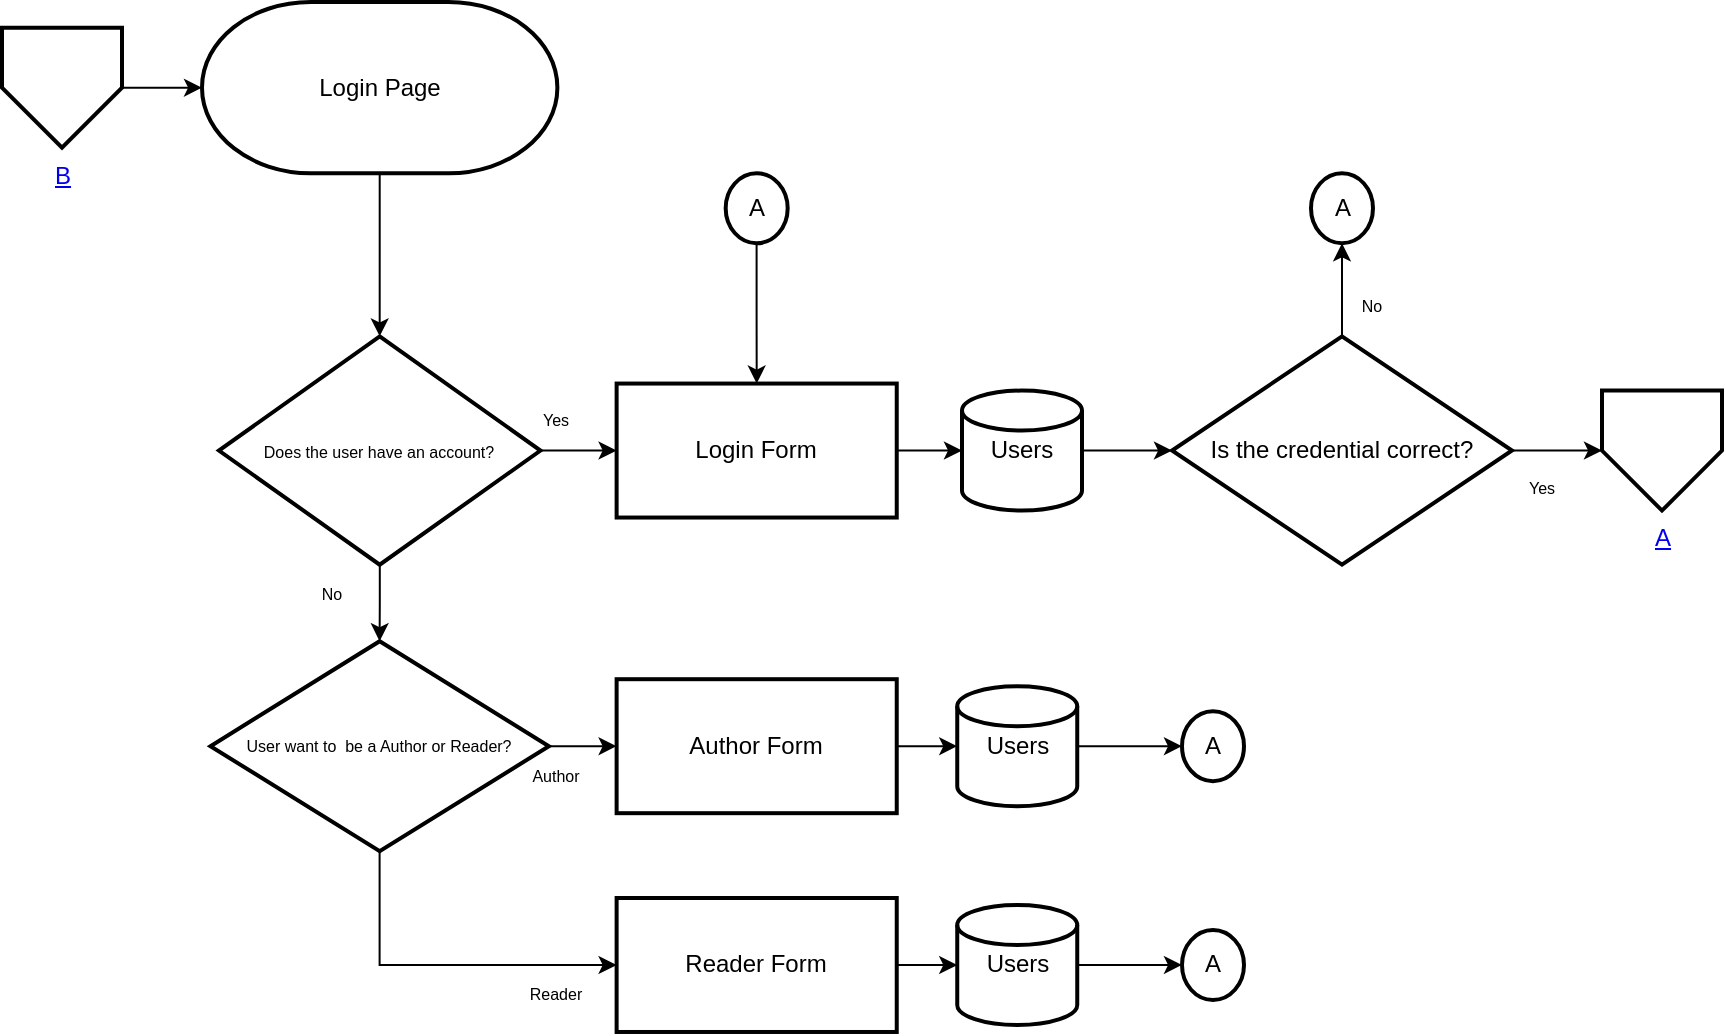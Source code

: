 <mxfile version="24.7.5" pages="4">
  <diagram name="Login Page" id="IQn6E6VwJ3_MwkaCUBP-">
    <mxGraphModel dx="873" dy="1041" grid="1" gridSize="35" guides="1" tooltips="1" connect="1" arrows="1" fold="1" page="1" pageScale="1" pageWidth="1169" pageHeight="827" background="#ffffff" math="0" shadow="0">
      <root>
        <mxCell id="0" />
        <mxCell id="1" parent="0" />
        <mxCell id="KtXauQGQhGusqzx7ve6f-242" style="edgeStyle=orthogonalEdgeStyle;rounded=0;orthogonalLoop=1;jettySize=auto;html=1;entryX=0.5;entryY=0;entryDx=0;entryDy=0;entryPerimeter=0;labelBackgroundColor=none;fontColor=default;" parent="1" source="KtXauQGQhGusqzx7ve6f-230" target="KtXauQGQhGusqzx7ve6f-235" edge="1">
          <mxGeometry relative="1" as="geometry">
            <mxPoint x="293.846" y="384.35" as="targetPoint" />
          </mxGeometry>
        </mxCell>
        <mxCell id="KtXauQGQhGusqzx7ve6f-230" value="Login Page" style="strokeWidth=2;html=1;shape=mxgraph.flowchart.terminator;whiteSpace=wrap;rounded=0;labelBackgroundColor=none;" parent="1" vertex="1">
          <mxGeometry x="205" y="156" width="177.692" height="85.631" as="geometry" />
        </mxCell>
        <mxCell id="KtXauQGQhGusqzx7ve6f-240" value="" style="edgeStyle=orthogonalEdgeStyle;rounded=0;orthogonalLoop=1;jettySize=auto;html=1;entryX=0;entryY=0.5;entryDx=0;entryDy=0;labelBackgroundColor=none;fontColor=default;" parent="1" source="KtXauQGQhGusqzx7ve6f-235" target="KtXauQGQhGusqzx7ve6f-272" edge="1">
          <mxGeometry relative="1" as="geometry">
            <mxPoint x="412.308" y="380.272" as="targetPoint" />
          </mxGeometry>
        </mxCell>
        <mxCell id="KtXauQGQhGusqzx7ve6f-266" value="" style="edgeStyle=orthogonalEdgeStyle;rounded=0;orthogonalLoop=1;jettySize=auto;html=1;labelBackgroundColor=none;fontColor=default;" parent="1" source="KtXauQGQhGusqzx7ve6f-235" target="KtXauQGQhGusqzx7ve6f-265" edge="1">
          <mxGeometry relative="1" as="geometry" />
        </mxCell>
        <mxCell id="KtXauQGQhGusqzx7ve6f-235" value="&lt;font style=&quot;font-size: 8px;&quot;&gt;Does the user have an account?&lt;/font&gt;" style="strokeWidth=2;html=1;shape=mxgraph.flowchart.decision;whiteSpace=wrap;align=center;fontSize=10;rounded=0;labelBackgroundColor=none;" parent="1" vertex="1">
          <mxGeometry x="213.46" y="323.18" width="160.77" height="114.17" as="geometry" />
        </mxCell>
        <mxCell id="KtXauQGQhGusqzx7ve6f-256" value="" style="edgeStyle=orthogonalEdgeStyle;rounded=0;orthogonalLoop=1;jettySize=auto;html=1;labelBackgroundColor=none;fontColor=default;" parent="1" source="KtXauQGQhGusqzx7ve6f-239" target="KtXauQGQhGusqzx7ve6f-259" edge="1">
          <mxGeometry relative="1" as="geometry">
            <mxPoint x="579.959" y="528.107" as="targetPoint" />
          </mxGeometry>
        </mxCell>
        <mxCell id="KtXauQGQhGusqzx7ve6f-239" value="Author Form" style="rounded=0;whiteSpace=wrap;html=1;absoluteArcSize=1;arcSize=14;strokeWidth=2;labelBackgroundColor=none;" parent="1" vertex="1">
          <mxGeometry x="412.31" y="494.598" width="140.061" height="66.99" as="geometry" />
        </mxCell>
        <mxCell id="KtXauQGQhGusqzx7ve6f-274" value="" style="edgeStyle=orthogonalEdgeStyle;rounded=0;orthogonalLoop=1;jettySize=auto;html=1;labelBackgroundColor=none;fontColor=default;" parent="1" source="KtXauQGQhGusqzx7ve6f-259" target="KtXauQGQhGusqzx7ve6f-263" edge="1">
          <mxGeometry relative="1" as="geometry" />
        </mxCell>
        <mxCell id="KtXauQGQhGusqzx7ve6f-259" value="Users" style="strokeWidth=2;html=1;shape=mxgraph.flowchart.database;whiteSpace=wrap;rounded=0;labelBackgroundColor=none;" parent="1" vertex="1">
          <mxGeometry x="582.62" y="498.09" width="60" height="60" as="geometry" />
        </mxCell>
        <mxCell id="KtXauQGQhGusqzx7ve6f-263" value="A" style="strokeWidth=2;html=1;shape=mxgraph.flowchart.start_2;whiteSpace=wrap;rounded=0;labelBackgroundColor=none;" parent="1" vertex="1">
          <mxGeometry x="695" y="510.59" width="31" height="35" as="geometry" />
        </mxCell>
        <mxCell id="KtXauQGQhGusqzx7ve6f-267" value="" style="edgeStyle=orthogonalEdgeStyle;rounded=0;orthogonalLoop=1;jettySize=auto;html=1;labelBackgroundColor=none;fontColor=default;" parent="1" source="KtXauQGQhGusqzx7ve6f-265" target="KtXauQGQhGusqzx7ve6f-239" edge="1">
          <mxGeometry relative="1" as="geometry" />
        </mxCell>
        <mxCell id="KtXauQGQhGusqzx7ve6f-269" style="edgeStyle=orthogonalEdgeStyle;rounded=0;orthogonalLoop=1;jettySize=auto;html=1;entryX=0;entryY=0.5;entryDx=0;entryDy=0;labelBackgroundColor=none;fontColor=default;" parent="1" source="KtXauQGQhGusqzx7ve6f-265" target="KtXauQGQhGusqzx7ve6f-268" edge="1">
          <mxGeometry relative="1" as="geometry">
            <Array as="points">
              <mxPoint x="294" y="637" />
            </Array>
          </mxGeometry>
        </mxCell>
        <mxCell id="KtXauQGQhGusqzx7ve6f-265" value="User want to&amp;nbsp; be a Author or Reader?" style="strokeWidth=2;html=1;shape=mxgraph.flowchart.decision;whiteSpace=wrap;align=center;fontSize=8;horizontal=1;verticalAlign=middle;rounded=0;labelBackgroundColor=none;" parent="1" vertex="1">
          <mxGeometry x="209.23" y="475.59" width="169.23" height="105" as="geometry" />
        </mxCell>
        <mxCell id="KtXauQGQhGusqzx7ve6f-271" value="" style="edgeStyle=orthogonalEdgeStyle;rounded=0;orthogonalLoop=1;jettySize=auto;html=1;labelBackgroundColor=none;fontColor=default;" parent="1" source="KtXauQGQhGusqzx7ve6f-268" target="KtXauQGQhGusqzx7ve6f-270" edge="1">
          <mxGeometry relative="1" as="geometry" />
        </mxCell>
        <mxCell id="KtXauQGQhGusqzx7ve6f-268" value="Reader Form" style="rounded=0;whiteSpace=wrap;html=1;absoluteArcSize=1;arcSize=14;strokeWidth=2;labelBackgroundColor=none;" parent="1" vertex="1">
          <mxGeometry x="412.31" y="603.998" width="140.061" height="66.99" as="geometry" />
        </mxCell>
        <mxCell id="KtXauQGQhGusqzx7ve6f-275" value="" style="edgeStyle=orthogonalEdgeStyle;rounded=0;orthogonalLoop=1;jettySize=auto;html=1;labelBackgroundColor=none;fontColor=default;" parent="1" source="KtXauQGQhGusqzx7ve6f-270" target="KtXauQGQhGusqzx7ve6f-273" edge="1">
          <mxGeometry relative="1" as="geometry" />
        </mxCell>
        <mxCell id="KtXauQGQhGusqzx7ve6f-270" value="Users" style="strokeWidth=2;html=1;shape=mxgraph.flowchart.database;whiteSpace=wrap;rounded=0;labelBackgroundColor=none;" parent="1" vertex="1">
          <mxGeometry x="582.62" y="607.49" width="60" height="60" as="geometry" />
        </mxCell>
        <mxCell id="q3plZngy9iw-1TfEcPt4-3" value="" style="edgeStyle=orthogonalEdgeStyle;rounded=0;orthogonalLoop=1;jettySize=auto;html=1;entryX=0;entryY=0.5;entryDx=0;entryDy=0;entryPerimeter=0;" parent="1" source="KtXauQGQhGusqzx7ve6f-272" target="q3plZngy9iw-1TfEcPt4-6" edge="1">
          <mxGeometry relative="1" as="geometry" />
        </mxCell>
        <mxCell id="KtXauQGQhGusqzx7ve6f-272" value="Login Form" style="rounded=0;whiteSpace=wrap;html=1;absoluteArcSize=1;arcSize=14;strokeWidth=2;labelBackgroundColor=none;" parent="1" vertex="1">
          <mxGeometry x="412.31" y="346.778" width="140.061" height="66.99" as="geometry" />
        </mxCell>
        <mxCell id="KtXauQGQhGusqzx7ve6f-273" value="A" style="strokeWidth=2;html=1;shape=mxgraph.flowchart.start_2;whiteSpace=wrap;rounded=0;labelBackgroundColor=none;" parent="1" vertex="1">
          <mxGeometry x="695" y="619.99" width="31" height="35" as="geometry" />
        </mxCell>
        <mxCell id="KtXauQGQhGusqzx7ve6f-277" value="" style="edgeStyle=orthogonalEdgeStyle;rounded=0;orthogonalLoop=1;jettySize=auto;html=1;labelBackgroundColor=none;fontColor=default;" parent="1" source="KtXauQGQhGusqzx7ve6f-276" target="KtXauQGQhGusqzx7ve6f-272" edge="1">
          <mxGeometry relative="1" as="geometry" />
        </mxCell>
        <mxCell id="KtXauQGQhGusqzx7ve6f-276" value="A" style="strokeWidth=2;html=1;shape=mxgraph.flowchart.start_2;whiteSpace=wrap;rounded=0;labelBackgroundColor=none;" parent="1" vertex="1">
          <mxGeometry x="466.84" y="241.63" width="31" height="35" as="geometry" />
        </mxCell>
        <mxCell id="KtXauQGQhGusqzx7ve6f-278" value="&lt;a href=&quot;data:page/id,NMGtGAgAI5YezFN_Et-A&quot;&gt;A&lt;/a&gt;" style="verticalLabelPosition=bottom;verticalAlign=top;html=1;shape=offPageConnector;rounded=0;size=0.5;strokeWidth=2;labelBackgroundColor=none;" parent="1" vertex="1">
          <mxGeometry x="905" y="350.27" width="60" height="60" as="geometry" />
        </mxCell>
        <mxCell id="q3plZngy9iw-1TfEcPt4-10" value="" style="edgeStyle=orthogonalEdgeStyle;rounded=0;orthogonalLoop=1;jettySize=auto;html=1;" parent="1" source="q3plZngy9iw-1TfEcPt4-2" target="KtXauQGQhGusqzx7ve6f-278" edge="1">
          <mxGeometry relative="1" as="geometry" />
        </mxCell>
        <mxCell id="q3plZngy9iw-1TfEcPt4-12" value="" style="edgeStyle=orthogonalEdgeStyle;rounded=0;orthogonalLoop=1;jettySize=auto;html=1;" parent="1" source="q3plZngy9iw-1TfEcPt4-2" target="q3plZngy9iw-1TfEcPt4-11" edge="1">
          <mxGeometry relative="1" as="geometry" />
        </mxCell>
        <mxCell id="q3plZngy9iw-1TfEcPt4-2" value="&lt;span style=&quot;font-size: 12px;&quot;&gt;Is the credential correct?&lt;/span&gt;" style="strokeWidth=2;html=1;shape=mxgraph.flowchart.decision;whiteSpace=wrap;align=center;fontSize=10;rounded=0;labelBackgroundColor=none;" parent="1" vertex="1">
          <mxGeometry x="690" y="323.18" width="170" height="114.17" as="geometry" />
        </mxCell>
        <mxCell id="q3plZngy9iw-1TfEcPt4-4" value="Author" style="text;html=1;align=center;verticalAlign=middle;whiteSpace=wrap;rounded=0;fontSize=8;" parent="1" vertex="1">
          <mxGeometry x="352.31" y="528.09" width="60" height="30" as="geometry" />
        </mxCell>
        <mxCell id="q3plZngy9iw-1TfEcPt4-5" value="Reader" style="text;html=1;align=center;verticalAlign=middle;whiteSpace=wrap;rounded=0;fontSize=8;" parent="1" vertex="1">
          <mxGeometry x="352.31" y="637.49" width="60" height="30" as="geometry" />
        </mxCell>
        <mxCell id="q3plZngy9iw-1TfEcPt4-7" value="" style="edgeStyle=orthogonalEdgeStyle;rounded=0;orthogonalLoop=1;jettySize=auto;html=1;" parent="1" source="q3plZngy9iw-1TfEcPt4-6" target="q3plZngy9iw-1TfEcPt4-2" edge="1">
          <mxGeometry relative="1" as="geometry" />
        </mxCell>
        <mxCell id="q3plZngy9iw-1TfEcPt4-6" value="Users" style="strokeWidth=2;html=1;shape=mxgraph.flowchart.database;whiteSpace=wrap;rounded=0;labelBackgroundColor=none;" parent="1" vertex="1">
          <mxGeometry x="585.0" y="350.27" width="60" height="60" as="geometry" />
        </mxCell>
        <mxCell id="q3plZngy9iw-1TfEcPt4-8" value="Yes" style="text;html=1;align=center;verticalAlign=middle;whiteSpace=wrap;rounded=0;fontSize=8;" parent="1" vertex="1">
          <mxGeometry x="352.31" y="350.27" width="60" height="30" as="geometry" />
        </mxCell>
        <mxCell id="q3plZngy9iw-1TfEcPt4-9" value="No" style="text;html=1;align=center;verticalAlign=middle;whiteSpace=wrap;rounded=0;fontSize=8;" parent="1" vertex="1">
          <mxGeometry x="240" y="437.35" width="60" height="30" as="geometry" />
        </mxCell>
        <mxCell id="q3plZngy9iw-1TfEcPt4-11" value="A" style="strokeWidth=2;html=1;shape=mxgraph.flowchart.start_2;whiteSpace=wrap;rounded=0;labelBackgroundColor=none;" parent="1" vertex="1">
          <mxGeometry x="759.5" y="241.63" width="31" height="35" as="geometry" />
        </mxCell>
        <mxCell id="q3plZngy9iw-1TfEcPt4-14" value="Yes" style="text;html=1;align=center;verticalAlign=middle;whiteSpace=wrap;rounded=0;fontSize=8;" parent="1" vertex="1">
          <mxGeometry x="845" y="383.77" width="60" height="30" as="geometry" />
        </mxCell>
        <mxCell id="q3plZngy9iw-1TfEcPt4-15" value="No" style="text;html=1;align=center;verticalAlign=middle;whiteSpace=wrap;rounded=0;fontSize=8;" parent="1" vertex="1">
          <mxGeometry x="759.5" y="293.18" width="60" height="30" as="geometry" />
        </mxCell>
        <mxCell id="-SW1mDCzVdoszwQWZsZW-2" value="" style="edgeStyle=orthogonalEdgeStyle;rounded=0;orthogonalLoop=1;jettySize=auto;html=1;" edge="1" parent="1" source="-SW1mDCzVdoszwQWZsZW-1" target="KtXauQGQhGusqzx7ve6f-230">
          <mxGeometry relative="1" as="geometry" />
        </mxCell>
        <UserObject label="&lt;a href=&quot;data:page/id,IQn6E6VwJ3_MwkaCUBP-&quot;&gt;B&lt;/a&gt;" link="data:page/id,NMGtGAgAI5YezFN_Et-A" id="-SW1mDCzVdoszwQWZsZW-1">
          <mxCell style="verticalLabelPosition=bottom;verticalAlign=top;html=1;shape=offPageConnector;rounded=0;size=0.5;strokeWidth=2;labelBackgroundColor=none;" vertex="1" parent="1">
            <mxGeometry x="105" y="168.82" width="60" height="60" as="geometry" />
          </mxCell>
        </UserObject>
      </root>
    </mxGraphModel>
  </diagram>
  <diagram id="NMGtGAgAI5YezFN_Et-A" name="Home Page">
    <mxGraphModel dx="-110" dy="634" grid="1" gridSize="35" guides="1" tooltips="1" connect="1" arrows="1" fold="1" page="1" pageScale="1" pageWidth="850" pageHeight="1100" math="0" shadow="0">
      <root>
        <mxCell id="0" />
        <mxCell id="1" parent="0" />
        <mxCell id="C9dFO_nc5ZKZ-b06XRvJ-1" value="" style="edgeStyle=orthogonalEdgeStyle;rounded=0;orthogonalLoop=1;jettySize=auto;html=1;" parent="1" source="A29dvW_lfm74L5RQKfei-1" target="A29dvW_lfm74L5RQKfei-3" edge="1">
          <mxGeometry relative="1" as="geometry" />
        </mxCell>
        <UserObject label="&lt;a href=&quot;data:page/id,NMGtGAgAI5YezFN_Et-A&quot;&gt;A&lt;/a&gt;" id="A29dvW_lfm74L5RQKfei-1">
          <mxCell style="verticalLabelPosition=bottom;verticalAlign=top;html=1;shape=offPageConnector;rounded=0;size=0.5;strokeWidth=2;labelBackgroundColor=none;" parent="1" vertex="1">
            <mxGeometry x="918" y="157.5" width="60" height="60" as="geometry" />
          </mxCell>
        </UserObject>
        <mxCell id="p4S61fxYs6TwxY1yjkBl-2" value="" style="edgeStyle=orthogonalEdgeStyle;rounded=0;orthogonalLoop=1;jettySize=auto;html=1;jumpStyle=gap;entryX=0;entryY=0.5;entryDx=0;entryDy=0;entryPerimeter=0;" parent="1" source="A29dvW_lfm74L5RQKfei-3" target="AXT8RbFU5Gx1ctLvRCSN-1" edge="1">
          <mxGeometry relative="1" as="geometry">
            <Array as="points">
              <mxPoint x="1111" y="288.5" />
            </Array>
          </mxGeometry>
        </mxCell>
        <mxCell id="p4S61fxYs6TwxY1yjkBl-10" value="" style="edgeStyle=orthogonalEdgeStyle;rounded=0;orthogonalLoop=1;jettySize=auto;html=1;" parent="1" target="AXT8RbFU5Gx1ctLvRCSN-4" edge="1">
          <mxGeometry relative="1" as="geometry">
            <mxPoint x="1293.5" y="187.5" as="targetPoint" />
            <mxPoint x="1113" y="187.5" as="sourcePoint" />
          </mxGeometry>
        </mxCell>
        <mxCell id="A29dvW_lfm74L5RQKfei-3" value="Is the user Author or&amp;nbsp; Reader?" style="rhombus;whiteSpace=wrap;html=1;" parent="1" vertex="1">
          <mxGeometry x="1023" y="130" width="175" height="115" as="geometry" />
        </mxCell>
        <mxCell id="p4S61fxYs6TwxY1yjkBl-5" value="" style="edgeStyle=orthogonalEdgeStyle;rounded=0;orthogonalLoop=1;jettySize=auto;html=1;exitX=1;exitY=0.5;exitDx=0;exitDy=0;exitPerimeter=0;" parent="1" source="p4S61fxYs6TwxY1yjkBl-1" target="p4S61fxYs6TwxY1yjkBl-6" edge="1">
          <mxGeometry relative="1" as="geometry">
            <mxPoint x="1110.583" y="437.5" as="targetPoint" />
          </mxGeometry>
        </mxCell>
        <mxCell id="p4S61fxYs6TwxY1yjkBl-1" value="Display blogs posts" style="strokeWidth=2;html=1;shape=mxgraph.flowchart.display;whiteSpace=wrap;" parent="1" vertex="1">
          <mxGeometry x="1378" y="258.75" width="100" height="60" as="geometry" />
        </mxCell>
        <mxCell id="p4S61fxYs6TwxY1yjkBl-6" value="A" style="strokeWidth=2;html=1;shape=mxgraph.flowchart.start_2;whiteSpace=wrap;" parent="1" vertex="1">
          <mxGeometry x="1503.5" y="271.25" width="32" height="35" as="geometry" />
        </mxCell>
        <mxCell id="p4S61fxYs6TwxY1yjkBl-9" value="Reader" style="text;strokeColor=none;fillColor=none;align=left;verticalAlign=middle;spacingLeft=4;spacingRight=4;overflow=hidden;points=[[0,0.5],[1,0.5]];portConstraint=eastwest;rotatable=0;whiteSpace=wrap;html=1;" parent="1" vertex="1">
          <mxGeometry x="1151.5" y="292.5" width="81.5" height="30" as="geometry" />
        </mxCell>
        <mxCell id="p4S61fxYs6TwxY1yjkBl-11" value="B" style="strokeWidth=2;html=1;shape=mxgraph.flowchart.start_2;whiteSpace=wrap;" parent="1" vertex="1">
          <mxGeometry x="1583" y="170" width="32" height="35" as="geometry" />
        </mxCell>
        <mxCell id="p4S61fxYs6TwxY1yjkBl-13" value="" style="edgeStyle=orthogonalEdgeStyle;rounded=0;orthogonalLoop=1;jettySize=auto;html=1;" parent="1" source="p4S61fxYs6TwxY1yjkBl-12" target="p4S61fxYs6TwxY1yjkBl-11" edge="1">
          <mxGeometry relative="1" as="geometry" />
        </mxCell>
        <mxCell id="p4S61fxYs6TwxY1yjkBl-12" value="Display blogs posts/Upload blog feature" style="strokeWidth=2;html=1;shape=mxgraph.flowchart.display;whiteSpace=wrap;" parent="1" vertex="1">
          <mxGeometry x="1410.5" y="152.5" width="125" height="70" as="geometry" />
        </mxCell>
        <mxCell id="p4S61fxYs6TwxY1yjkBl-16" value="" style="edgeStyle=orthogonalEdgeStyle;rounded=0;orthogonalLoop=1;jettySize=auto;html=1;" parent="1" source="p4S61fxYs6TwxY1yjkBl-14" target="p4S61fxYs6TwxY1yjkBl-15" edge="1">
          <mxGeometry relative="1" as="geometry" />
        </mxCell>
        <mxCell id="p4S61fxYs6TwxY1yjkBl-14" value="A" style="strokeWidth=2;html=1;shape=mxgraph.flowchart.start_2;whiteSpace=wrap;" parent="1" vertex="1">
          <mxGeometry x="918" y="535" width="32" height="35" as="geometry" />
        </mxCell>
        <mxCell id="p4S61fxYs6TwxY1yjkBl-17" style="edgeStyle=orthogonalEdgeStyle;rounded=0;orthogonalLoop=1;jettySize=auto;html=1;" parent="1" source="p4S61fxYs6TwxY1yjkBl-15" target="p4S61fxYs6TwxY1yjkBl-18" edge="1">
          <mxGeometry relative="1" as="geometry">
            <mxPoint x="1163" y="553" as="targetPoint" />
          </mxGeometry>
        </mxCell>
        <mxCell id="p4S61fxYs6TwxY1yjkBl-19" style="edgeStyle=orthogonalEdgeStyle;rounded=0;orthogonalLoop=1;jettySize=auto;html=1;entryX=0;entryY=0.5;entryDx=0;entryDy=0;" parent="1" source="p4S61fxYs6TwxY1yjkBl-15" target="p4S61fxYs6TwxY1yjkBl-20" edge="1">
          <mxGeometry relative="1" as="geometry">
            <mxPoint x="1058" y="678" as="targetPoint" />
            <Array as="points">
              <mxPoint x="1038" y="621" />
              <mxPoint x="1142" y="621" />
            </Array>
          </mxGeometry>
        </mxCell>
        <mxCell id="AXT8RbFU5Gx1ctLvRCSN-40" style="edgeStyle=orthogonalEdgeStyle;rounded=0;orthogonalLoop=1;jettySize=auto;html=1;entryX=0;entryY=0.5;entryDx=0;entryDy=0;exitX=0.5;exitY=0;exitDx=0;exitDy=0;exitPerimeter=0;" edge="1" parent="1" source="p4S61fxYs6TwxY1yjkBl-15" target="AXT8RbFU5Gx1ctLvRCSN-39">
          <mxGeometry relative="1" as="geometry">
            <mxPoint x="1023" y="486.75" as="sourcePoint" />
            <mxPoint x="1077.25" y="384.25" as="targetPoint" />
          </mxGeometry>
        </mxCell>
        <mxCell id="p4S61fxYs6TwxY1yjkBl-15" value="The Reader&lt;div&gt;wants to?&lt;/div&gt;" style="strokeWidth=2;html=1;shape=mxgraph.flowchart.decision;whiteSpace=wrap;" parent="1" vertex="1">
          <mxGeometry x="988" y="503" width="100" height="100" as="geometry" />
        </mxCell>
        <mxCell id="DjGW-_X4fd1jqdBlw_44-3" value="" style="edgeStyle=orthogonalEdgeStyle;rounded=0;orthogonalLoop=1;jettySize=auto;html=1;" edge="1" parent="1" source="p4S61fxYs6TwxY1yjkBl-18" target="DjGW-_X4fd1jqdBlw_44-1">
          <mxGeometry relative="1" as="geometry" />
        </mxCell>
        <mxCell id="p4S61fxYs6TwxY1yjkBl-18" value="View Comments" style="rounded=1;whiteSpace=wrap;html=1;absoluteArcSize=1;arcSize=14;strokeWidth=2;" parent="1" vertex="1">
          <mxGeometry x="1142.25" y="535" width="100" height="35" as="geometry" />
        </mxCell>
        <mxCell id="DjGW-_X4fd1jqdBlw_44-11" value="" style="edgeStyle=orthogonalEdgeStyle;rounded=0;orthogonalLoop=1;jettySize=auto;html=1;" edge="1" parent="1" source="p4S61fxYs6TwxY1yjkBl-20" target="DjGW-_X4fd1jqdBlw_44-1">
          <mxGeometry relative="1" as="geometry" />
        </mxCell>
        <mxCell id="p4S61fxYs6TwxY1yjkBl-20" value="Comment" style="rounded=1;whiteSpace=wrap;html=1;absoluteArcSize=1;arcSize=14;strokeWidth=2;" parent="1" vertex="1">
          <mxGeometry x="1142.25" y="603" width="100" height="35" as="geometry" />
        </mxCell>
        <mxCell id="DjGW-_X4fd1jqdBlw_44-5" value="" style="edgeStyle=orthogonalEdgeStyle;rounded=0;orthogonalLoop=1;jettySize=auto;html=1;" edge="1" parent="1" source="DjGW-_X4fd1jqdBlw_44-1" target="DjGW-_X4fd1jqdBlw_44-4">
          <mxGeometry relative="1" as="geometry" />
        </mxCell>
        <mxCell id="DjGW-_X4fd1jqdBlw_44-1" value="Blog&#39;sComments" style="shape=cylinder3;whiteSpace=wrap;html=1;boundedLbl=1;backgroundOutline=1;size=15;" vertex="1" parent="1">
          <mxGeometry x="1288" y="510.13" width="90" height="85.75" as="geometry" />
        </mxCell>
        <mxCell id="AXT8RbFU5Gx1ctLvRCSN-32" value="" style="edgeStyle=orthogonalEdgeStyle;rounded=0;orthogonalLoop=1;jettySize=auto;html=1;" edge="1" parent="1" source="DjGW-_X4fd1jqdBlw_44-4" target="AXT8RbFU5Gx1ctLvRCSN-31">
          <mxGeometry relative="1" as="geometry" />
        </mxCell>
        <mxCell id="DjGW-_X4fd1jqdBlw_44-4" value="Comments on the authors blog" style="shape=document;whiteSpace=wrap;html=1;boundedLbl=1;" vertex="1" parent="1">
          <mxGeometry x="1440" y="522.25" width="95" height="60" as="geometry" />
        </mxCell>
        <mxCell id="DjGW-_X4fd1jqdBlw_44-12" value="Author" style="text;strokeColor=none;fillColor=none;align=left;verticalAlign=middle;spacingLeft=4;spacingRight=4;overflow=hidden;points=[[0,0.5],[1,0.5]];portConstraint=eastwest;rotatable=0;whiteSpace=wrap;html=1;" vertex="1" parent="1">
          <mxGeometry x="1206.5" y="157.5" width="61.5" height="30" as="geometry" />
        </mxCell>
        <mxCell id="AXT8RbFU5Gx1ctLvRCSN-3" value="" style="edgeStyle=orthogonalEdgeStyle;rounded=0;orthogonalLoop=1;jettySize=auto;html=1;" edge="1" parent="1" source="AXT8RbFU5Gx1ctLvRCSN-1" target="p4S61fxYs6TwxY1yjkBl-1">
          <mxGeometry relative="1" as="geometry" />
        </mxCell>
        <mxCell id="AXT8RbFU5Gx1ctLvRCSN-1" value="Blogs" style="shape=cylinder3;whiteSpace=wrap;html=1;boundedLbl=1;backgroundOutline=1;size=15;" vertex="1" parent="1">
          <mxGeometry x="1293.5" y="255" width="46.5" height="67.5" as="geometry" />
        </mxCell>
        <mxCell id="AXT8RbFU5Gx1ctLvRCSN-7" value="" style="edgeStyle=orthogonalEdgeStyle;rounded=0;orthogonalLoop=1;jettySize=auto;html=1;" edge="1" parent="1" source="AXT8RbFU5Gx1ctLvRCSN-4" target="p4S61fxYs6TwxY1yjkBl-12">
          <mxGeometry relative="1" as="geometry" />
        </mxCell>
        <mxCell id="AXT8RbFU5Gx1ctLvRCSN-4" value="Blogs" style="shape=cylinder3;whiteSpace=wrap;html=1;boundedLbl=1;backgroundOutline=1;size=15;" vertex="1" parent="1">
          <mxGeometry x="1309.75" y="153.75" width="46.5" height="67.5" as="geometry" />
        </mxCell>
        <mxCell id="AXT8RbFU5Gx1ctLvRCSN-18" value="" style="edgeStyle=orthogonalEdgeStyle;rounded=0;orthogonalLoop=1;jettySize=auto;html=1;" edge="1" parent="1" source="AXT8RbFU5Gx1ctLvRCSN-19" target="AXT8RbFU5Gx1ctLvRCSN-22">
          <mxGeometry relative="1" as="geometry" />
        </mxCell>
        <mxCell id="AXT8RbFU5Gx1ctLvRCSN-19" value="B" style="strokeWidth=2;html=1;shape=mxgraph.flowchart.start_2;whiteSpace=wrap;" vertex="1" parent="1">
          <mxGeometry x="918" y="867" width="32" height="35" as="geometry" />
        </mxCell>
        <mxCell id="AXT8RbFU5Gx1ctLvRCSN-20" style="edgeStyle=orthogonalEdgeStyle;rounded=0;orthogonalLoop=1;jettySize=auto;html=1;" edge="1" parent="1" source="AXT8RbFU5Gx1ctLvRCSN-22" target="AXT8RbFU5Gx1ctLvRCSN-24">
          <mxGeometry relative="1" as="geometry">
            <mxPoint x="1163" y="885" as="targetPoint" />
          </mxGeometry>
        </mxCell>
        <mxCell id="AXT8RbFU5Gx1ctLvRCSN-21" style="edgeStyle=orthogonalEdgeStyle;rounded=0;orthogonalLoop=1;jettySize=auto;html=1;entryX=0;entryY=0.5;entryDx=0;entryDy=0;" edge="1" parent="1" source="AXT8RbFU5Gx1ctLvRCSN-22" target="AXT8RbFU5Gx1ctLvRCSN-26">
          <mxGeometry relative="1" as="geometry">
            <mxPoint x="1058" y="1010" as="targetPoint" />
            <Array as="points">
              <mxPoint x="1038" y="953" />
              <mxPoint x="1142" y="953" />
            </Array>
          </mxGeometry>
        </mxCell>
        <mxCell id="AXT8RbFU5Gx1ctLvRCSN-36" style="edgeStyle=orthogonalEdgeStyle;rounded=0;orthogonalLoop=1;jettySize=auto;html=1;exitX=0.5;exitY=0;exitDx=0;exitDy=0;exitPerimeter=0;entryX=0;entryY=0.5;entryDx=0;entryDy=0;" edge="1" parent="1" source="AXT8RbFU5Gx1ctLvRCSN-22" target="AXT8RbFU5Gx1ctLvRCSN-30">
          <mxGeometry relative="1" as="geometry" />
        </mxCell>
        <mxCell id="AXT8RbFU5Gx1ctLvRCSN-22" value="The Reader&lt;div&gt;wants to?&lt;/div&gt;" style="strokeWidth=2;html=1;shape=mxgraph.flowchart.decision;whiteSpace=wrap;" vertex="1" parent="1">
          <mxGeometry x="988" y="835" width="100" height="100" as="geometry" />
        </mxCell>
        <mxCell id="AXT8RbFU5Gx1ctLvRCSN-23" value="" style="edgeStyle=orthogonalEdgeStyle;rounded=0;orthogonalLoop=1;jettySize=auto;html=1;" edge="1" parent="1" source="AXT8RbFU5Gx1ctLvRCSN-24" target="AXT8RbFU5Gx1ctLvRCSN-28">
          <mxGeometry relative="1" as="geometry" />
        </mxCell>
        <mxCell id="AXT8RbFU5Gx1ctLvRCSN-24" value="View Comments" style="rounded=1;whiteSpace=wrap;html=1;absoluteArcSize=1;arcSize=14;strokeWidth=2;" vertex="1" parent="1">
          <mxGeometry x="1142.25" y="867" width="100" height="35" as="geometry" />
        </mxCell>
        <mxCell id="AXT8RbFU5Gx1ctLvRCSN-25" value="" style="edgeStyle=orthogonalEdgeStyle;rounded=0;orthogonalLoop=1;jettySize=auto;html=1;" edge="1" parent="1" source="AXT8RbFU5Gx1ctLvRCSN-26" target="AXT8RbFU5Gx1ctLvRCSN-28">
          <mxGeometry relative="1" as="geometry" />
        </mxCell>
        <mxCell id="AXT8RbFU5Gx1ctLvRCSN-26" value="Comment" style="rounded=1;whiteSpace=wrap;html=1;absoluteArcSize=1;arcSize=14;strokeWidth=2;" vertex="1" parent="1">
          <mxGeometry x="1142.25" y="935" width="100" height="35" as="geometry" />
        </mxCell>
        <mxCell id="AXT8RbFU5Gx1ctLvRCSN-27" value="" style="edgeStyle=orthogonalEdgeStyle;rounded=0;orthogonalLoop=1;jettySize=auto;html=1;" edge="1" parent="1" source="AXT8RbFU5Gx1ctLvRCSN-28" target="AXT8RbFU5Gx1ctLvRCSN-29">
          <mxGeometry relative="1" as="geometry" />
        </mxCell>
        <mxCell id="AXT8RbFU5Gx1ctLvRCSN-28" value="Blog&#39;sComments" style="shape=cylinder3;whiteSpace=wrap;html=1;boundedLbl=1;backgroundOutline=1;size=15;" vertex="1" parent="1">
          <mxGeometry x="1288" y="842.13" width="90" height="85.75" as="geometry" />
        </mxCell>
        <mxCell id="AXT8RbFU5Gx1ctLvRCSN-35" value="" style="edgeStyle=orthogonalEdgeStyle;rounded=0;orthogonalLoop=1;jettySize=auto;html=1;" edge="1" parent="1" source="AXT8RbFU5Gx1ctLvRCSN-29" target="AXT8RbFU5Gx1ctLvRCSN-33">
          <mxGeometry relative="1" as="geometry" />
        </mxCell>
        <mxCell id="AXT8RbFU5Gx1ctLvRCSN-29" value="Comments on the authors blog" style="shape=document;whiteSpace=wrap;html=1;boundedLbl=1;" vertex="1" parent="1">
          <mxGeometry x="1440" y="854.25" width="95" height="60" as="geometry" />
        </mxCell>
        <mxCell id="AXT8RbFU5Gx1ctLvRCSN-38" value="" style="edgeStyle=orthogonalEdgeStyle;rounded=0;orthogonalLoop=1;jettySize=auto;html=1;" edge="1" parent="1" source="AXT8RbFU5Gx1ctLvRCSN-30" target="AXT8RbFU5Gx1ctLvRCSN-37">
          <mxGeometry relative="1" as="geometry" />
        </mxCell>
        <mxCell id="AXT8RbFU5Gx1ctLvRCSN-30" value="Check Profile" style="rounded=1;whiteSpace=wrap;html=1;absoluteArcSize=1;arcSize=14;strokeWidth=2;" vertex="1" parent="1">
          <mxGeometry x="1142.25" y="765" width="100" height="35" as="geometry" />
        </mxCell>
        <mxCell id="AXT8RbFU5Gx1ctLvRCSN-31" value="A" style="strokeWidth=2;html=1;shape=mxgraph.flowchart.start_2;whiteSpace=wrap;" vertex="1" parent="1">
          <mxGeometry x="1583" y="534.75" width="32" height="35" as="geometry" />
        </mxCell>
        <mxCell id="AXT8RbFU5Gx1ctLvRCSN-33" value="B" style="strokeWidth=2;html=1;shape=mxgraph.flowchart.start_2;whiteSpace=wrap;" vertex="1" parent="1">
          <mxGeometry x="1583" y="866.75" width="32" height="35" as="geometry" />
        </mxCell>
        <mxCell id="AXT8RbFU5Gx1ctLvRCSN-37" value="&lt;a href=&quot;data:page/id,Lx4LmrWmRVHKQuDZcjL1&quot;&gt;C&lt;/a&gt;" style="verticalLabelPosition=bottom;verticalAlign=top;html=1;shape=offPageConnector;rounded=0;size=0.5;strokeWidth=2;labelBackgroundColor=none;" vertex="1" parent="1">
          <mxGeometry x="1309.75" y="752.5" width="60" height="60" as="geometry" />
        </mxCell>
        <mxCell id="gESXlJXFtza8c57UyoHB-1" value="" style="edgeStyle=orthogonalEdgeStyle;rounded=0;orthogonalLoop=1;jettySize=auto;html=1;" edge="1" parent="1" source="AXT8RbFU5Gx1ctLvRCSN-39" target="YtU5-l8h1V7SyweqVk-i-1">
          <mxGeometry relative="1" as="geometry" />
        </mxCell>
        <mxCell id="AXT8RbFU5Gx1ctLvRCSN-39" value="View Comments" style="rounded=1;whiteSpace=wrap;html=1;absoluteArcSize=1;arcSize=14;strokeWidth=2;" vertex="1" parent="1">
          <mxGeometry x="1142.25" y="433" width="100" height="35" as="geometry" />
        </mxCell>
        <UserObject label="&lt;a href=&quot;data:page/id,IQn6E6VwJ3_MwkaCUBP-&quot;&gt;B&lt;/a&gt;" link="data:page/id,NMGtGAgAI5YezFN_Et-A" id="YtU5-l8h1V7SyweqVk-i-1">
          <mxCell style="verticalLabelPosition=bottom;verticalAlign=top;html=1;shape=offPageConnector;rounded=0;size=0.5;strokeWidth=2;labelBackgroundColor=none;" vertex="1" parent="1">
            <mxGeometry x="1281" y="420.5" width="60" height="60" as="geometry" />
          </mxCell>
        </UserObject>
      </root>
    </mxGraphModel>
  </diagram>
  <diagram id="Lx4LmrWmRVHKQuDZcjL1" name="Author&#39;s Page">
    <mxGraphModel dx="-47" dy="858" grid="1" gridSize="10" guides="1" tooltips="1" connect="1" arrows="1" fold="1" page="1" pageScale="1" pageWidth="827" pageHeight="1169" math="0" shadow="0">
      <root>
        <mxCell id="0" />
        <mxCell id="1" parent="0" />
        <mxCell id="voBPbVMcW0BvQsVAbVDb-3" value="" style="edgeStyle=orthogonalEdgeStyle;rounded=0;orthogonalLoop=1;jettySize=auto;html=1;" edge="1" parent="1" source="hS2-DsM4pGhjmxAI497w-1" target="voBPbVMcW0BvQsVAbVDb-1">
          <mxGeometry relative="1" as="geometry" />
        </mxCell>
        <mxCell id="hS2-DsM4pGhjmxAI497w-1" value="&lt;blockquote style=&quot;margin: 0 0 0 40px; border: none; padding: 0px;&quot;&gt;&lt;a href=&quot;data:page/id,Lx4LmrWmRVHKQuDZcjL1&quot;&gt;C&lt;/a&gt;&lt;/blockquote&gt;" style="verticalLabelPosition=bottom;verticalAlign=top;html=1;shape=offPageConnector;rounded=0;size=0.5;strokeWidth=2;labelBackgroundColor=none;flipV=0;flipH=1;" vertex="1" parent="1">
          <mxGeometry x="2038" y="40" width="60" height="60" as="geometry" />
        </mxCell>
        <mxCell id="7xBBG1hU96fM2DDlkgo9-2" style="edgeStyle=orthogonalEdgeStyle;rounded=0;orthogonalLoop=1;jettySize=auto;html=1;entryX=0.5;entryY=0;entryDx=0;entryDy=0;" edge="1" parent="1" source="voBPbVMcW0BvQsVAbVDb-1" target="7xBBG1hU96fM2DDlkgo9-1">
          <mxGeometry relative="1" as="geometry" />
        </mxCell>
        <mxCell id="5KH6p2uMY3ukb_xLHT0N-1" value="" style="edgeStyle=orthogonalEdgeStyle;rounded=0;orthogonalLoop=1;jettySize=auto;html=1;" edge="1" parent="1" source="voBPbVMcW0BvQsVAbVDb-1" target="7xBBG1hU96fM2DDlkgo9-3">
          <mxGeometry relative="1" as="geometry" />
        </mxCell>
        <mxCell id="5KH6p2uMY3ukb_xLHT0N-3" style="edgeStyle=orthogonalEdgeStyle;rounded=0;orthogonalLoop=1;jettySize=auto;html=1;" edge="1" parent="1" source="voBPbVMcW0BvQsVAbVDb-1" target="7xBBG1hU96fM2DDlkgo9-4">
          <mxGeometry relative="1" as="geometry" />
        </mxCell>
        <mxCell id="voBPbVMcW0BvQsVAbVDb-1" value="Author chose the following feature" style="strokeWidth=2;html=1;shape=mxgraph.flowchart.decision;whiteSpace=wrap;" vertex="1" parent="1">
          <mxGeometry x="2007" y="160" width="122" height="110" as="geometry" />
        </mxCell>
        <mxCell id="yyhpq7Xd72gQcBs59eO0-2" value="" style="edgeStyle=orthogonalEdgeStyle;rounded=0;orthogonalLoop=1;jettySize=auto;html=1;" edge="1" parent="1" source="7xBBG1hU96fM2DDlkgo9-1" target="yyhpq7Xd72gQcBs59eO0-1">
          <mxGeometry relative="1" as="geometry" />
        </mxCell>
        <mxCell id="7xBBG1hU96fM2DDlkgo9-1" value="Edit a blog" style="rounded=1;whiteSpace=wrap;html=1;absoluteArcSize=1;arcSize=14;strokeWidth=2;" vertex="1" parent="1">
          <mxGeometry x="2200" y="310" width="100" height="40" as="geometry" />
        </mxCell>
        <mxCell id="rZCGEmPQ6uDiSEyy25M7-2" value="" style="edgeStyle=orthogonalEdgeStyle;rounded=0;orthogonalLoop=1;jettySize=auto;html=1;" edge="1" parent="1" source="7xBBG1hU96fM2DDlkgo9-3" target="rZCGEmPQ6uDiSEyy25M7-1">
          <mxGeometry relative="1" as="geometry" />
        </mxCell>
        <mxCell id="7xBBG1hU96fM2DDlkgo9-3" value="Write a Blog" style="rounded=1;whiteSpace=wrap;html=1;absoluteArcSize=1;arcSize=14;strokeWidth=2;" vertex="1" parent="1">
          <mxGeometry x="2018" y="310" width="100" height="40" as="geometry" />
        </mxCell>
        <mxCell id="5KH6p2uMY3ukb_xLHT0N-5" value="" style="edgeStyle=orthogonalEdgeStyle;rounded=0;orthogonalLoop=1;jettySize=auto;html=1;" edge="1" parent="1" source="7xBBG1hU96fM2DDlkgo9-4" target="5KH6p2uMY3ukb_xLHT0N-4">
          <mxGeometry relative="1" as="geometry" />
        </mxCell>
        <mxCell id="7xBBG1hU96fM2DDlkgo9-4" value="Edit Profile" style="rounded=1;whiteSpace=wrap;html=1;absoluteArcSize=1;arcSize=14;strokeWidth=2;" vertex="1" parent="1">
          <mxGeometry x="1820" y="310" width="100" height="40" as="geometry" />
        </mxCell>
        <mxCell id="5KH6p2uMY3ukb_xLHT0N-10" value="" style="edgeStyle=orthogonalEdgeStyle;rounded=0;orthogonalLoop=1;jettySize=auto;html=1;" edge="1" parent="1" source="5KH6p2uMY3ukb_xLHT0N-4" target="5KH6p2uMY3ukb_xLHT0N-8">
          <mxGeometry relative="1" as="geometry" />
        </mxCell>
        <mxCell id="5KH6p2uMY3ukb_xLHT0N-4" value="Authors profile" style="strokeWidth=2;html=1;shape=mxgraph.flowchart.database;whiteSpace=wrap;verticalAlign=bottom;horizontal=1;" vertex="1" parent="1">
          <mxGeometry x="1835" y="380" width="70" height="60" as="geometry" />
        </mxCell>
        <mxCell id="5KH6p2uMY3ukb_xLHT0N-12" value="" style="edgeStyle=orthogonalEdgeStyle;rounded=0;orthogonalLoop=1;jettySize=auto;html=1;" edge="1" parent="1" source="5KH6p2uMY3ukb_xLHT0N-8" target="5KH6p2uMY3ukb_xLHT0N-11">
          <mxGeometry relative="1" as="geometry" />
        </mxCell>
        <mxCell id="5KH6p2uMY3ukb_xLHT0N-8" value="Profile" style="strokeWidth=2;html=1;shape=mxgraph.flowchart.display;whiteSpace=wrap;" vertex="1" parent="1">
          <mxGeometry x="1820" y="480" width="100" height="60" as="geometry" />
        </mxCell>
        <mxCell id="5KH6p2uMY3ukb_xLHT0N-14" value="" style="edgeStyle=orthogonalEdgeStyle;rounded=0;orthogonalLoop=1;jettySize=auto;html=1;" edge="1" parent="1" source="5KH6p2uMY3ukb_xLHT0N-11" target="5KH6p2uMY3ukb_xLHT0N-13">
          <mxGeometry relative="1" as="geometry" />
        </mxCell>
        <mxCell id="5KH6p2uMY3ukb_xLHT0N-11" value="Edited Profile" style="rounded=1;whiteSpace=wrap;html=1;absoluteArcSize=1;arcSize=14;strokeWidth=2;" vertex="1" parent="1">
          <mxGeometry x="1820" y="565" width="100" height="40" as="geometry" />
        </mxCell>
        <mxCell id="5KH6p2uMY3ukb_xLHT0N-13" value="Authors profile" style="strokeWidth=2;html=1;shape=mxgraph.flowchart.database;whiteSpace=wrap;verticalAlign=bottom;horizontal=1;" vertex="1" parent="1">
          <mxGeometry x="1835" y="630" width="70" height="60" as="geometry" />
        </mxCell>
        <mxCell id="rZCGEmPQ6uDiSEyy25M7-1" value="&lt;a href=&quot;data:page/id,_tm3V-1wRSMdbM9nlQ9V&quot;&gt;D&lt;/a&gt;" style="verticalLabelPosition=bottom;verticalAlign=top;html=1;shape=offPageConnector;rounded=0;size=0.5;strokeWidth=2;labelBackgroundColor=none;flipV=0;flipH=1;" vertex="1" parent="1">
          <mxGeometry x="2038" y="380" width="60" height="60" as="geometry" />
        </mxCell>
        <mxCell id="yyhpq7Xd72gQcBs59eO0-4" value="" style="edgeStyle=orthogonalEdgeStyle;rounded=0;orthogonalLoop=1;jettySize=auto;html=1;" edge="1" parent="1" source="yyhpq7Xd72gQcBs59eO0-1" target="yyhpq7Xd72gQcBs59eO0-3">
          <mxGeometry relative="1" as="geometry" />
        </mxCell>
        <mxCell id="yyhpq7Xd72gQcBs59eO0-1" value="&lt;div&gt;&lt;br&gt;&lt;/div&gt;Author&#39;s published blog" style="strokeWidth=2;html=1;shape=mxgraph.flowchart.database;whiteSpace=wrap;verticalAlign=middle;horizontal=1;" vertex="1" parent="1">
          <mxGeometry x="2203.75" y="380" width="92.5" height="70" as="geometry" />
        </mxCell>
        <mxCell id="yyhpq7Xd72gQcBs59eO0-6" value="" style="edgeStyle=orthogonalEdgeStyle;rounded=0;orthogonalLoop=1;jettySize=auto;html=1;" edge="1" parent="1" source="yyhpq7Xd72gQcBs59eO0-3" target="yyhpq7Xd72gQcBs59eO0-5">
          <mxGeometry relative="1" as="geometry" />
        </mxCell>
        <mxCell id="yyhpq7Xd72gQcBs59eO0-3" value="Blog" style="strokeWidth=2;html=1;shape=mxgraph.flowchart.display;whiteSpace=wrap;" vertex="1" parent="1">
          <mxGeometry x="2200" y="480" width="100" height="60" as="geometry" />
        </mxCell>
        <mxCell id="yyhpq7Xd72gQcBs59eO0-8" value="" style="edgeStyle=orthogonalEdgeStyle;rounded=0;orthogonalLoop=1;jettySize=auto;html=1;" edge="1" parent="1" source="yyhpq7Xd72gQcBs59eO0-5" target="yyhpq7Xd72gQcBs59eO0-9">
          <mxGeometry relative="1" as="geometry">
            <mxPoint x="2250.029" y="630" as="targetPoint" />
          </mxGeometry>
        </mxCell>
        <mxCell id="yyhpq7Xd72gQcBs59eO0-5" value="Edited Profile" style="rounded=1;whiteSpace=wrap;html=1;absoluteArcSize=1;arcSize=14;strokeWidth=2;" vertex="1" parent="1">
          <mxGeometry x="2200" y="565" width="100" height="40" as="geometry" />
        </mxCell>
        <mxCell id="yyhpq7Xd72gQcBs59eO0-9" value="&lt;div&gt;&lt;br&gt;&lt;/div&gt;Author&#39;s published blog" style="strokeWidth=2;html=1;shape=mxgraph.flowchart.database;whiteSpace=wrap;verticalAlign=middle;horizontal=1;" vertex="1" parent="1">
          <mxGeometry x="2203.75" y="630" width="92.5" height="70" as="geometry" />
        </mxCell>
      </root>
    </mxGraphModel>
  </diagram>
  <diagram id="_tm3V-1wRSMdbM9nlQ9V" name="Author&#39;s Blog Page">
    <mxGraphModel dx="-288" dy="729" grid="1" gridSize="10" guides="1" tooltips="1" connect="1" arrows="1" fold="1" page="1" pageScale="1" pageWidth="827" pageHeight="1169" math="0" shadow="0">
      <root>
        <mxCell id="0" />
        <mxCell id="1" parent="0" />
        <mxCell id="gXfTs9UIIH5CNiv8NWmy-3" value="" style="edgeStyle=orthogonalEdgeStyle;rounded=0;orthogonalLoop=1;jettySize=auto;html=1;" edge="1" parent="1" source="gXfTs9UIIH5CNiv8NWmy-6" target="gXfTs9UIIH5CNiv8NWmy-8">
          <mxGeometry relative="1" as="geometry" />
        </mxCell>
        <mxCell id="gXfTs9UIIH5CNiv8NWmy-4" value="" style="edgeStyle=orthogonalEdgeStyle;rounded=0;orthogonalLoop=1;jettySize=auto;html=1;" edge="1" parent="1" source="gXfTs9UIIH5CNiv8NWmy-6" target="gXfTs9UIIH5CNiv8NWmy-10">
          <mxGeometry relative="1" as="geometry" />
        </mxCell>
        <mxCell id="gXfTs9UIIH5CNiv8NWmy-5" value="" style="edgeStyle=orthogonalEdgeStyle;rounded=0;orthogonalLoop=1;jettySize=auto;html=1;" edge="1" parent="1" source="gXfTs9UIIH5CNiv8NWmy-6" target="gXfTs9UIIH5CNiv8NWmy-16">
          <mxGeometry relative="1" as="geometry" />
        </mxCell>
        <mxCell id="gXfTs9UIIH5CNiv8NWmy-6" value="What did the author do after writing the blog?" style="strokeWidth=2;html=1;shape=mxgraph.flowchart.decision;whiteSpace=wrap;fontSize=7;" vertex="1" parent="1">
          <mxGeometry x="2018" y="150" width="100" height="100" as="geometry" />
        </mxCell>
        <mxCell id="gXfTs9UIIH5CNiv8NWmy-7" value="" style="edgeStyle=orthogonalEdgeStyle;rounded=0;orthogonalLoop=1;jettySize=auto;html=1;" edge="1" parent="1" source="gXfTs9UIIH5CNiv8NWmy-8" target="gXfTs9UIIH5CNiv8NWmy-14">
          <mxGeometry relative="1" as="geometry" />
        </mxCell>
        <mxCell id="gXfTs9UIIH5CNiv8NWmy-8" value="Publish" style="rounded=1;whiteSpace=wrap;html=1;absoluteArcSize=1;arcSize=14;strokeWidth=2;" vertex="1" parent="1">
          <mxGeometry x="2018" y="280" width="100" height="40" as="geometry" />
        </mxCell>
        <mxCell id="gXfTs9UIIH5CNiv8NWmy-9" value="" style="edgeStyle=orthogonalEdgeStyle;rounded=0;orthogonalLoop=1;jettySize=auto;html=1;" edge="1" parent="1" source="gXfTs9UIIH5CNiv8NWmy-10" target="gXfTs9UIIH5CNiv8NWmy-11">
          <mxGeometry relative="1" as="geometry" />
        </mxCell>
        <mxCell id="gXfTs9UIIH5CNiv8NWmy-10" value="Cancel" style="rounded=1;whiteSpace=wrap;html=1;absoluteArcSize=1;arcSize=14;strokeWidth=2;" vertex="1" parent="1">
          <mxGeometry x="2180" y="180" width="100" height="40" as="geometry" />
        </mxCell>
        <mxCell id="gXfTs9UIIH5CNiv8NWmy-11" value="A" style="strokeWidth=2;html=1;shape=mxgraph.flowchart.start_2;whiteSpace=wrap;" vertex="1" parent="1">
          <mxGeometry x="2320" y="182.5" width="32" height="35" as="geometry" />
        </mxCell>
        <mxCell id="Y6MLkHcKqtEJjxQeoz3o-2" value="" style="edgeStyle=orthogonalEdgeStyle;rounded=0;orthogonalLoop=1;jettySize=auto;html=1;" edge="1" parent="1" source="gXfTs9UIIH5CNiv8NWmy-13" target="Y6MLkHcKqtEJjxQeoz3o-1">
          <mxGeometry relative="1" as="geometry" />
        </mxCell>
        <mxCell id="gXfTs9UIIH5CNiv8NWmy-13" value="A" style="strokeWidth=2;html=1;shape=mxgraph.flowchart.start_2;whiteSpace=wrap;" vertex="1" parent="1">
          <mxGeometry x="2140" y="42.5" width="32" height="35" as="geometry" />
        </mxCell>
        <mxCell id="gXfTs9UIIH5CNiv8NWmy-14" value="" style="strokeWidth=2;html=1;shape=mxgraph.flowchart.decision;whiteSpace=wrap;" vertex="1" parent="1">
          <mxGeometry x="2018" y="350" width="100" height="100" as="geometry" />
        </mxCell>
        <mxCell id="gXfTs9UIIH5CNiv8NWmy-15" value="" style="edgeStyle=orthogonalEdgeStyle;rounded=0;orthogonalLoop=1;jettySize=auto;html=1;" edge="1" parent="1" source="gXfTs9UIIH5CNiv8NWmy-16" target="gXfTs9UIIH5CNiv8NWmy-18">
          <mxGeometry relative="1" as="geometry" />
        </mxCell>
        <mxCell id="gXfTs9UIIH5CNiv8NWmy-16" value="Save" style="rounded=1;whiteSpace=wrap;html=1;absoluteArcSize=1;arcSize=14;strokeWidth=2;" vertex="1" parent="1">
          <mxGeometry x="1880" y="180" width="100" height="40" as="geometry" />
        </mxCell>
        <mxCell id="gXfTs9UIIH5CNiv8NWmy-17" value="" style="edgeStyle=orthogonalEdgeStyle;rounded=0;orthogonalLoop=1;jettySize=auto;html=1;" edge="1" parent="1" source="gXfTs9UIIH5CNiv8NWmy-18" target="gXfTs9UIIH5CNiv8NWmy-19">
          <mxGeometry relative="1" as="geometry" />
        </mxCell>
        <mxCell id="gXfTs9UIIH5CNiv8NWmy-18" value="Draft Blog" style="strokeWidth=2;html=1;shape=mxgraph.flowchart.database;whiteSpace=wrap;" vertex="1" parent="1">
          <mxGeometry x="1770" y="170" width="70" height="60" as="geometry" />
        </mxCell>
        <mxCell id="gXfTs9UIIH5CNiv8NWmy-19" value="A" style="strokeWidth=2;html=1;shape=mxgraph.flowchart.start_2;whiteSpace=wrap;" vertex="1" parent="1">
          <mxGeometry x="1710" y="185" width="32" height="35" as="geometry" />
        </mxCell>
        <mxCell id="Y6MLkHcKqtEJjxQeoz3o-4" value="" style="edgeStyle=orthogonalEdgeStyle;rounded=0;orthogonalLoop=1;jettySize=auto;html=1;" edge="1" parent="1" source="Y6MLkHcKqtEJjxQeoz3o-1" target="gXfTs9UIIH5CNiv8NWmy-6">
          <mxGeometry relative="1" as="geometry" />
        </mxCell>
        <mxCell id="Y6MLkHcKqtEJjxQeoz3o-1" value="&lt;blockquote style=&quot;margin: 0 0 0 40px; border: none; padding: 0px;&quot;&gt;&lt;a href=&quot;data:page/id,_tm3V-1wRSMdbM9nlQ9V&quot;&gt;D&lt;/a&gt;&lt;/blockquote&gt;" style="verticalLabelPosition=bottom;verticalAlign=top;html=1;shape=offPageConnector;rounded=0;size=0.5;strokeWidth=2;labelBackgroundColor=none;flipV=0;flipH=1;" vertex="1" parent="1">
          <mxGeometry x="2038" y="30" width="60" height="60" as="geometry" />
        </mxCell>
      </root>
    </mxGraphModel>
  </diagram>
</mxfile>
